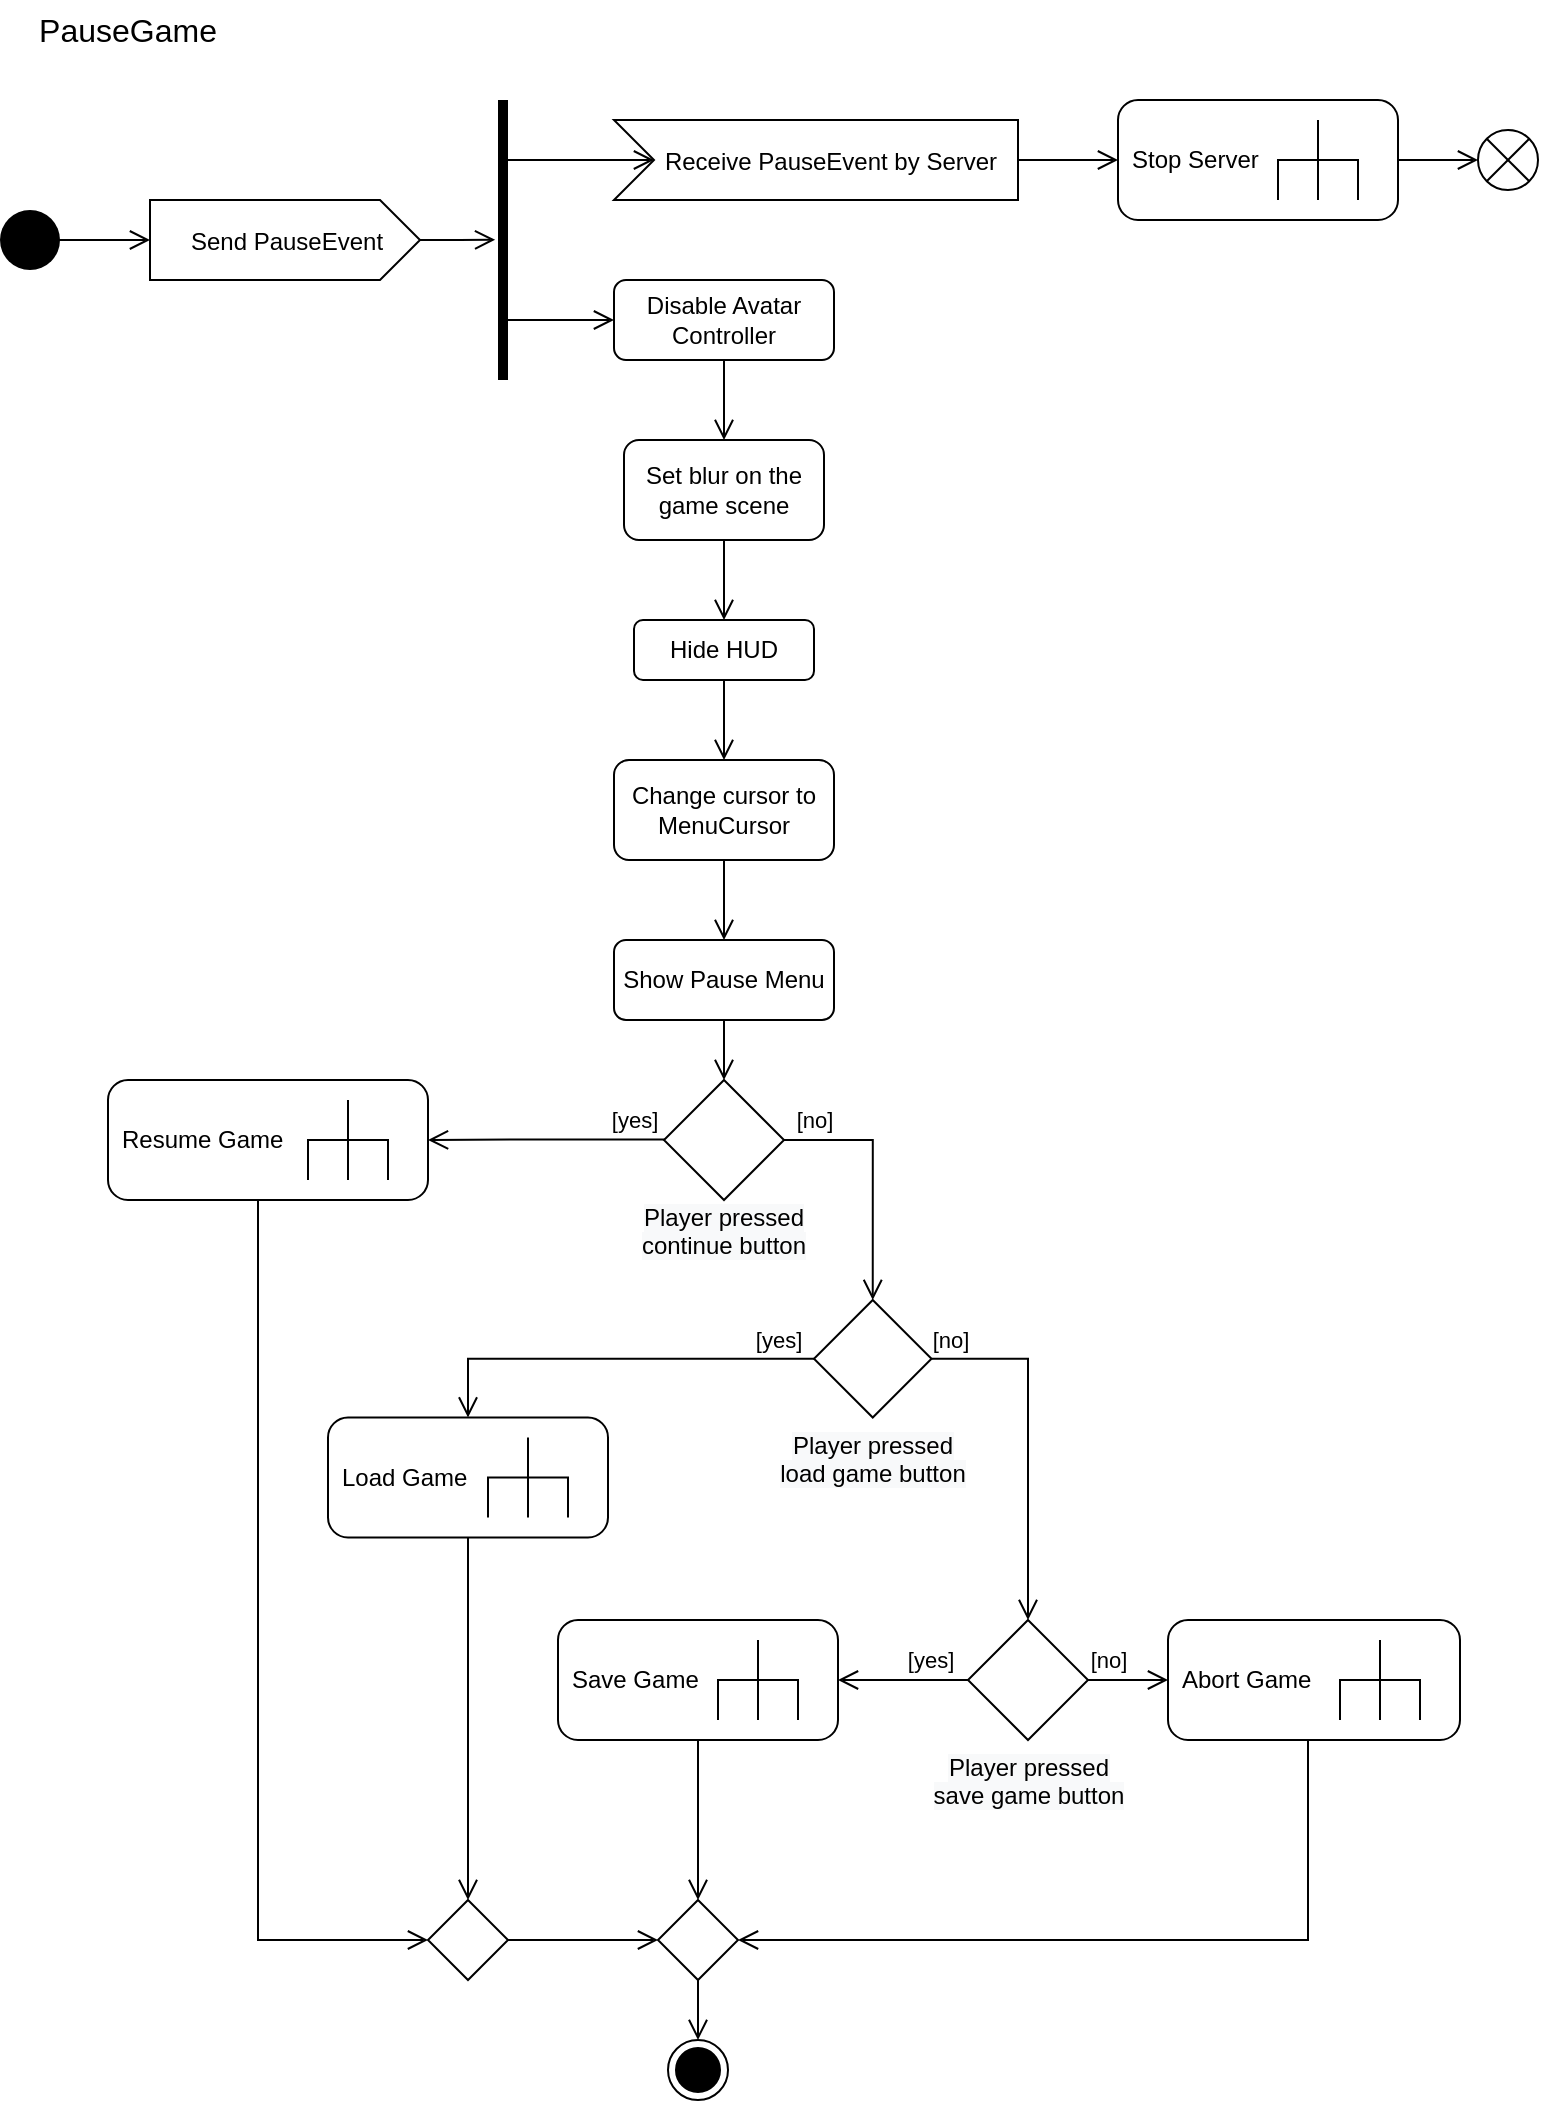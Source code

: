 <mxfile version="18.0.6" type="device"><diagram id="7L_WKZiQpmu-7hvw1VHQ" name="Strona-1"><mxGraphModel dx="1102" dy="685" grid="1" gridSize="10" guides="1" tooltips="1" connect="1" arrows="1" fold="1" page="1" pageScale="1" pageWidth="827" pageHeight="1169" math="0" shadow="0"><root><mxCell id="0"/><mxCell id="1" parent="0"/><mxCell id="Y6zIuKWhau4oJwJ09tNU-2" value="" style="edgeStyle=orthogonalEdgeStyle;html=1;verticalAlign=bottom;endArrow=open;endSize=8;strokeColor=#000000;rounded=0;entryX=0;entryY=0;entryDx=0;entryDy=20;entryPerimeter=0;exitX=1;exitY=0.5;exitDx=0;exitDy=0;" parent="1" source="Y6zIuKWhau4oJwJ09tNU-47" target="Y6zIuKWhau4oJwJ09tNU-77" edge="1"><mxGeometry relative="1" as="geometry"><mxPoint x="171" y="130" as="targetPoint"/><mxPoint x="-29" y="155" as="sourcePoint"/><Array as="points"><mxPoint x="41" y="160"/><mxPoint x="41" y="160"/></Array></mxGeometry></mxCell><mxCell id="jdkBhoqk-R5eBqHIgBB0-13" style="edgeStyle=orthogonalEdgeStyle;rounded=0;orthogonalLoop=1;jettySize=auto;html=1;endArrow=open;endFill=0;endSize=8;" parent="1" source="Y6zIuKWhau4oJwJ09tNU-4" target="Y6zIuKWhau4oJwJ09tNU-6" edge="1"><mxGeometry relative="1" as="geometry"/></mxCell><mxCell id="Y6zIuKWhau4oJwJ09tNU-4" value="Hide HUD" style="rounded=1;whiteSpace=wrap;html=1;strokeColor=#000000;" parent="1" vertex="1"><mxGeometry x="338" y="350" width="90" height="30" as="geometry"/></mxCell><mxCell id="jdkBhoqk-R5eBqHIgBB0-14" style="edgeStyle=orthogonalEdgeStyle;rounded=0;orthogonalLoop=1;jettySize=auto;html=1;entryX=0.5;entryY=0;entryDx=0;entryDy=0;endArrow=open;endFill=0;endSize=8;" parent="1" source="Y6zIuKWhau4oJwJ09tNU-6" target="Y6zIuKWhau4oJwJ09tNU-9" edge="1"><mxGeometry relative="1" as="geometry"/></mxCell><mxCell id="Y6zIuKWhau4oJwJ09tNU-6" value="Change cursor to MenuCursor" style="rounded=1;whiteSpace=wrap;html=1;strokeColor=#000000;" parent="1" vertex="1"><mxGeometry x="328" y="420" width="110" height="50" as="geometry"/></mxCell><mxCell id="jdkBhoqk-R5eBqHIgBB0-12" style="edgeStyle=orthogonalEdgeStyle;rounded=0;orthogonalLoop=1;jettySize=auto;html=1;endArrow=open;endFill=0;endSize=8;" parent="1" source="Y6zIuKWhau4oJwJ09tNU-8" target="Y6zIuKWhau4oJwJ09tNU-4" edge="1"><mxGeometry relative="1" as="geometry"/></mxCell><mxCell id="Y6zIuKWhau4oJwJ09tNU-8" value="Set blur on the game scene" style="rounded=1;whiteSpace=wrap;html=1;strokeColor=#000000;" parent="1" vertex="1"><mxGeometry x="333" y="260" width="100" height="50" as="geometry"/></mxCell><mxCell id="Y6zIuKWhau4oJwJ09tNU-17" style="edgeStyle=orthogonalEdgeStyle;rounded=0;orthogonalLoop=1;jettySize=auto;html=1;entryX=0.5;entryY=0;entryDx=0;entryDy=0;endArrow=open;endFill=0;endSize=8;strokeColor=#000000;" parent="1" source="Y6zIuKWhau4oJwJ09tNU-9" target="jdkBhoqk-R5eBqHIgBB0-15" edge="1"><mxGeometry relative="1" as="geometry"><mxPoint x="358" y="585" as="targetPoint"/></mxGeometry></mxCell><mxCell id="Y6zIuKWhau4oJwJ09tNU-9" value="Show Pause Menu" style="rounded=1;whiteSpace=wrap;html=1;strokeColor=#000000;" parent="1" vertex="1"><mxGeometry x="328" y="510" width="110" height="40" as="geometry"/></mxCell><mxCell id="Y6zIuKWhau4oJwJ09tNU-30" style="edgeStyle=orthogonalEdgeStyle;rounded=0;orthogonalLoop=1;jettySize=auto;html=1;entryX=1;entryY=0.5;entryDx=0;entryDy=0;entryPerimeter=0;endArrow=open;endFill=0;endSize=8;strokeColor=#000000;exitX=0.035;exitY=0.495;exitDx=0;exitDy=0;exitPerimeter=0;" parent="1" source="jdkBhoqk-R5eBqHIgBB0-15" target="Y6zIuKWhau4oJwJ09tNU-26" edge="1"><mxGeometry relative="1" as="geometry"><mxPoint x="333" y="610" as="sourcePoint"/></mxGeometry></mxCell><mxCell id="Y6zIuKWhau4oJwJ09tNU-35" value="[yes]" style="edgeLabel;html=1;align=center;verticalAlign=middle;resizable=0;points=[];" parent="Y6zIuKWhau4oJwJ09tNU-30" vertex="1" connectable="0"><mxGeometry x="-0.1" relative="1" as="geometry"><mxPoint x="37" y="-10" as="offset"/></mxGeometry></mxCell><mxCell id="Y6zIuKWhau4oJwJ09tNU-71" style="edgeStyle=orthogonalEdgeStyle;rounded=0;orthogonalLoop=1;jettySize=auto;html=1;entryX=1;entryY=0.5;entryDx=0;entryDy=0;endArrow=open;endFill=0;endSize=8;strokeColor=#000000;" parent="1" source="Y6zIuKWhau4oJwJ09tNU-25" target="Y6zIuKWhau4oJwJ09tNU-72" edge="1"><mxGeometry relative="1" as="geometry"><Array as="points"><mxPoint x="675" y="1010"/></Array></mxGeometry></mxCell><mxCell id="Y6zIuKWhau4oJwJ09tNU-25" value="&lt;span style=&quot;text-align: center;&quot;&gt;Abort Game&lt;/span&gt;" style="shape=mxgraph.uml25.behaviorAction;html=1;rounded=1;absoluteArcSize=1;arcSize=10;align=left;spacingLeft=5;strokeColor=#000000;" parent="1" vertex="1"><mxGeometry x="605" y="850" width="146" height="60" as="geometry"/></mxCell><mxCell id="Y6zIuKWhau4oJwJ09tNU-70" style="edgeStyle=orthogonalEdgeStyle;rounded=0;orthogonalLoop=1;jettySize=auto;html=1;entryX=0;entryY=0.5;entryDx=0;entryDy=0;endArrow=open;endFill=0;endSize=8;strokeColor=#000000;" parent="1" source="Y6zIuKWhau4oJwJ09tNU-26" target="Y6zIuKWhau4oJwJ09tNU-74" edge="1"><mxGeometry relative="1" as="geometry"><Array as="points"><mxPoint x="150" y="1010"/></Array></mxGeometry></mxCell><mxCell id="Y6zIuKWhau4oJwJ09tNU-26" value="&lt;span style=&quot;text-align: center;&quot;&gt;Resume Game&lt;/span&gt;" style="shape=mxgraph.uml25.behaviorAction;html=1;rounded=1;absoluteArcSize=1;arcSize=10;align=left;spacingLeft=5;strokeColor=#000000;" parent="1" vertex="1"><mxGeometry x="75" y="580" width="160" height="60" as="geometry"/></mxCell><mxCell id="Y6zIuKWhau4oJwJ09tNU-69" style="edgeStyle=orthogonalEdgeStyle;rounded=0;orthogonalLoop=1;jettySize=auto;html=1;entryX=0.5;entryY=0;entryDx=0;entryDy=0;endArrow=open;endFill=0;endSize=8;strokeColor=#000000;" parent="1" source="Y6zIuKWhau4oJwJ09tNU-27" target="Y6zIuKWhau4oJwJ09tNU-74" edge="1"><mxGeometry relative="1" as="geometry"><Array as="points"/></mxGeometry></mxCell><mxCell id="Y6zIuKWhau4oJwJ09tNU-27" value="&lt;span style=&quot;text-align: center;&quot;&gt;Load Game&lt;/span&gt;" style="shape=mxgraph.uml25.behaviorAction;html=1;rounded=1;absoluteArcSize=1;arcSize=10;align=left;spacingLeft=5;strokeColor=#000000;" parent="1" vertex="1"><mxGeometry x="185" y="748.75" width="140" height="60" as="geometry"/></mxCell><mxCell id="Y6zIuKWhau4oJwJ09tNU-37" value="[no]" style="edgeStyle=orthogonalEdgeStyle;rounded=0;orthogonalLoop=1;jettySize=auto;html=1;entryX=0.5;entryY=0;entryDx=0;entryDy=0;endArrow=open;endFill=0;endSize=8;strokeColor=#000000;exitX=1;exitY=0.5;exitDx=0;exitDy=0;" parent="1" source="jdkBhoqk-R5eBqHIgBB0-15" target="Y6zIuKWhau4oJwJ09tNU-36" edge="1"><mxGeometry x="-0.758" y="10" relative="1" as="geometry"><mxPoint as="offset"/><mxPoint x="383" y="610" as="sourcePoint"/></mxGeometry></mxCell><mxCell id="Y6zIuKWhau4oJwJ09tNU-34" value="&lt;span style=&quot;color: rgb(0, 0, 0); font-family: Helvetica; font-size: 12px; font-style: normal; font-variant-ligatures: normal; font-variant-caps: normal; font-weight: 400; letter-spacing: normal; orphans: 2; text-indent: 0px; text-transform: none; widows: 2; word-spacing: 0px; -webkit-text-stroke-width: 0px; background-color: rgb(248, 249, 250); text-decoration-thickness: initial; text-decoration-style: initial; text-decoration-color: initial; float: none; display: inline !important;&quot;&gt;Player pressed continue button&lt;/span&gt;" style="text;whiteSpace=wrap;html=1;align=center;" parent="1" vertex="1"><mxGeometry x="338" y="635" width="90" height="40" as="geometry"/></mxCell><mxCell id="Y6zIuKWhau4oJwJ09tNU-39" value="[yes]" style="edgeStyle=orthogonalEdgeStyle;rounded=0;orthogonalLoop=1;jettySize=auto;html=1;endArrow=open;endFill=0;endSize=8;strokeColor=#000000;" parent="1" source="Y6zIuKWhau4oJwJ09tNU-36" target="Y6zIuKWhau4oJwJ09tNU-27" edge="1"><mxGeometry x="-0.822" y="-9" relative="1" as="geometry"><mxPoint as="offset"/><Array as="points"><mxPoint x="255" y="719"/></Array></mxGeometry></mxCell><mxCell id="Y6zIuKWhau4oJwJ09tNU-40" value="[no]" style="edgeStyle=orthogonalEdgeStyle;rounded=0;orthogonalLoop=1;jettySize=auto;html=1;endArrow=open;endFill=0;endSize=8;strokeColor=#000000;" parent="1" source="Y6zIuKWhau4oJwJ09tNU-36" target="jdkBhoqk-R5eBqHIgBB0-16" edge="1"><mxGeometry x="-0.891" y="9" relative="1" as="geometry"><mxPoint as="offset"/><mxPoint x="561.25" y="897.5" as="targetPoint"/></mxGeometry></mxCell><mxCell id="Y6zIuKWhau4oJwJ09tNU-36" value="" style="rhombus;strokeColor=#000000;" parent="1" vertex="1"><mxGeometry x="428" y="690" width="58.75" height="58.75" as="geometry"/></mxCell><mxCell id="Y6zIuKWhau4oJwJ09tNU-38" value="&lt;span style=&quot;color: rgb(0, 0, 0); font-family: Helvetica; font-size: 12px; font-style: normal; font-variant-ligatures: normal; font-variant-caps: normal; font-weight: 400; letter-spacing: normal; orphans: 2; text-indent: 0px; text-transform: none; widows: 2; word-spacing: 0px; -webkit-text-stroke-width: 0px; background-color: rgb(248, 249, 250); text-decoration-thickness: initial; text-decoration-style: initial; text-decoration-color: initial; float: none; display: inline !important;&quot;&gt;Player pressed load game button&lt;/span&gt;" style="text;whiteSpace=wrap;html=1;align=center;" parent="1" vertex="1"><mxGeometry x="408.12" y="748.75" width="98.5" height="40" as="geometry"/></mxCell><mxCell id="Y6zIuKWhau4oJwJ09tNU-41" value="" style="ellipse;html=1;shape=endState;fillColor=#000000;strokeColor=#000000;direction=east;" parent="1" vertex="1"><mxGeometry x="355" y="1060" width="30" height="30" as="geometry"/></mxCell><mxCell id="Y6zIuKWhau4oJwJ09tNU-47" value="" style="ellipse;fillColor=#000000;strokeColor=none;" parent="1" vertex="1"><mxGeometry x="21" y="145" width="30" height="30" as="geometry"/></mxCell><mxCell id="Y6zIuKWhau4oJwJ09tNU-66" value="[yes]" style="edgeStyle=orthogonalEdgeStyle;rounded=0;orthogonalLoop=1;jettySize=auto;html=1;endArrow=open;endFill=0;endSize=8;strokeColor=#000000;exitX=0;exitY=0.5;exitDx=0;exitDy=0;" parent="1" source="jdkBhoqk-R5eBqHIgBB0-16" target="Y6zIuKWhau4oJwJ09tNU-65" edge="1"><mxGeometry x="-0.407" y="-10" relative="1" as="geometry"><mxPoint as="offset"/><mxPoint x="505" y="888.75" as="sourcePoint"/></mxGeometry></mxCell><mxCell id="Y6zIuKWhau4oJwJ09tNU-67" value="[no]" style="edgeStyle=orthogonalEdgeStyle;rounded=0;orthogonalLoop=1;jettySize=auto;html=1;endArrow=open;endFill=0;endSize=8;strokeColor=#000000;exitX=1;exitY=0.5;exitDx=0;exitDy=0;" parent="1" source="jdkBhoqk-R5eBqHIgBB0-16" target="Y6zIuKWhau4oJwJ09tNU-25" edge="1"><mxGeometry x="-0.5" y="10" relative="1" as="geometry"><mxPoint as="offset"/><mxPoint x="567.5" y="888.75" as="sourcePoint"/></mxGeometry></mxCell><mxCell id="Y6zIuKWhau4oJwJ09tNU-64" value="&lt;span style=&quot;color: rgb(0, 0, 0); font-family: Helvetica; font-size: 12px; font-style: normal; font-variant-ligatures: normal; font-variant-caps: normal; font-weight: 400; letter-spacing: normal; orphans: 2; text-indent: 0px; text-transform: none; widows: 2; word-spacing: 0px; -webkit-text-stroke-width: 0px; background-color: rgb(248, 249, 250); text-decoration-thickness: initial; text-decoration-style: initial; text-decoration-color: initial; float: none; display: inline !important;&quot;&gt;Player pressed save game button&lt;/span&gt;" style="text;whiteSpace=wrap;html=1;align=center;" parent="1" vertex="1"><mxGeometry x="485.75" y="910" width="98.5" height="40" as="geometry"/></mxCell><mxCell id="Y6zIuKWhau4oJwJ09tNU-68" style="edgeStyle=orthogonalEdgeStyle;rounded=0;orthogonalLoop=1;jettySize=auto;html=1;endArrow=open;endFill=0;endSize=8;strokeColor=#000000;entryX=0.5;entryY=0;entryDx=0;entryDy=0;" parent="1" source="Y6zIuKWhau4oJwJ09tNU-65" target="Y6zIuKWhau4oJwJ09tNU-72" edge="1"><mxGeometry relative="1" as="geometry"><mxPoint x="370" y="1000" as="targetPoint"/></mxGeometry></mxCell><mxCell id="Y6zIuKWhau4oJwJ09tNU-65" value="&lt;span style=&quot;text-align: center;&quot;&gt;Save Game&lt;/span&gt;" style="shape=mxgraph.uml25.behaviorAction;html=1;rounded=1;absoluteArcSize=1;arcSize=10;align=left;spacingLeft=5;strokeColor=#000000;" parent="1" vertex="1"><mxGeometry x="300" y="850" width="140" height="60" as="geometry"/></mxCell><mxCell id="Y6zIuKWhau4oJwJ09tNU-76" style="edgeStyle=orthogonalEdgeStyle;rounded=0;orthogonalLoop=1;jettySize=auto;html=1;entryX=0.5;entryY=0;entryDx=0;entryDy=0;endArrow=open;endFill=0;endSize=8;strokeColor=#000000;" parent="1" source="Y6zIuKWhau4oJwJ09tNU-72" target="Y6zIuKWhau4oJwJ09tNU-41" edge="1"><mxGeometry relative="1" as="geometry"/></mxCell><mxCell id="Y6zIuKWhau4oJwJ09tNU-72" value="" style="rhombus;strokeColor=#000000;" parent="1" vertex="1"><mxGeometry x="350" y="990" width="40" height="40" as="geometry"/></mxCell><mxCell id="Y6zIuKWhau4oJwJ09tNU-75" style="edgeStyle=orthogonalEdgeStyle;rounded=0;orthogonalLoop=1;jettySize=auto;html=1;entryX=0;entryY=0.5;entryDx=0;entryDy=0;endArrow=open;endFill=0;endSize=8;strokeColor=#000000;" parent="1" source="Y6zIuKWhau4oJwJ09tNU-74" target="Y6zIuKWhau4oJwJ09tNU-72" edge="1"><mxGeometry relative="1" as="geometry"/></mxCell><mxCell id="Y6zIuKWhau4oJwJ09tNU-74" value="" style="rhombus;strokeColor=#000000;" parent="1" vertex="1"><mxGeometry x="235" y="990" width="40" height="40" as="geometry"/></mxCell><mxCell id="jdkBhoqk-R5eBqHIgBB0-7" style="edgeStyle=orthogonalEdgeStyle;rounded=0;orthogonalLoop=1;jettySize=auto;html=1;entryX=-0.286;entryY=0.499;entryDx=0;entryDy=0;entryPerimeter=0;endArrow=open;endFill=0;endSize=8;" parent="1" source="Y6zIuKWhau4oJwJ09tNU-77" target="jdkBhoqk-R5eBqHIgBB0-1" edge="1"><mxGeometry relative="1" as="geometry"/></mxCell><mxCell id="Y6zIuKWhau4oJwJ09tNU-77" value="&lt;span style=&quot;font-size: 12px;&quot;&gt;Send PauseEvent&lt;/span&gt;" style="html=1;shape=mxgraph.infographic.ribbonSimple;notch1=0;notch2=20;align=center;verticalAlign=middle;fontSize=14;fontStyle=0;fillColor=#FFFFFF;strokeColor=#000000;" parent="1" vertex="1"><mxGeometry x="96" y="140" width="135" height="40" as="geometry"/></mxCell><mxCell id="jdkBhoqk-R5eBqHIgBB0-3" style="edgeStyle=orthogonalEdgeStyle;rounded=0;orthogonalLoop=1;jettySize=auto;html=1;endSize=8;endArrow=open;endFill=0;" parent="1" source="Y6zIuKWhau4oJwJ09tNU-78" target="jdkBhoqk-R5eBqHIgBB0-2" edge="1"><mxGeometry relative="1" as="geometry"/></mxCell><mxCell id="Y6zIuKWhau4oJwJ09tNU-78" value="&lt;span style=&quot;font-size: 12px;&quot;&gt;Receive PauseEvent by Server&lt;/span&gt;" style="html=1;shape=mxgraph.infographic.ribbonSimple;notch1=20;notch2=0;align=center;verticalAlign=middle;fontSize=14;fontStyle=0;fillColor=#FFFFFF;flipH=0;spacingRight=0;spacingLeft=14;strokeColor=#000000;" parent="1" vertex="1"><mxGeometry x="328" y="100" width="202" height="40" as="geometry"/></mxCell><mxCell id="jdkBhoqk-R5eBqHIgBB0-8" style="edgeStyle=orthogonalEdgeStyle;rounded=0;orthogonalLoop=1;jettySize=auto;html=1;entryX=0;entryY=0;entryDx=20;entryDy=20;entryPerimeter=0;endArrow=open;endFill=0;endSize=8;" parent="1" source="jdkBhoqk-R5eBqHIgBB0-1" target="Y6zIuKWhau4oJwJ09tNU-78" edge="1"><mxGeometry relative="1" as="geometry"><Array as="points"><mxPoint x="290" y="120"/><mxPoint x="290" y="120"/></Array></mxGeometry></mxCell><mxCell id="jdkBhoqk-R5eBqHIgBB0-10" style="edgeStyle=orthogonalEdgeStyle;rounded=0;orthogonalLoop=1;jettySize=auto;html=1;entryX=0;entryY=0.5;entryDx=0;entryDy=0;endArrow=open;endFill=0;endSize=8;" parent="1" source="jdkBhoqk-R5eBqHIgBB0-1" target="jdkBhoqk-R5eBqHIgBB0-9" edge="1"><mxGeometry relative="1" as="geometry"><Array as="points"><mxPoint x="290" y="200"/><mxPoint x="290" y="200"/></Array></mxGeometry></mxCell><mxCell id="jdkBhoqk-R5eBqHIgBB0-1" value="" style="html=1;points=[];perimeter=orthogonalPerimeter;fillColor=#000000;strokeColor=none;" parent="1" vertex="1"><mxGeometry x="270" y="90" width="5" height="140" as="geometry"/></mxCell><mxCell id="jdkBhoqk-R5eBqHIgBB0-6" style="edgeStyle=orthogonalEdgeStyle;rounded=0;orthogonalLoop=1;jettySize=auto;html=1;entryX=0;entryY=0.5;entryDx=0;entryDy=0;endArrow=open;endFill=0;endSize=8;" parent="1" source="jdkBhoqk-R5eBqHIgBB0-2" target="jdkBhoqk-R5eBqHIgBB0-4" edge="1"><mxGeometry relative="1" as="geometry"/></mxCell><mxCell id="jdkBhoqk-R5eBqHIgBB0-2" value="Stop Server" style="shape=mxgraph.uml25.behaviorAction;html=1;rounded=1;absoluteArcSize=1;arcSize=10;align=left;spacingLeft=5;" parent="1" vertex="1"><mxGeometry x="580" y="90" width="140" height="60" as="geometry"/></mxCell><mxCell id="jdkBhoqk-R5eBqHIgBB0-4" value="" style="shape=sumEllipse;perimeter=ellipsePerimeter;whiteSpace=wrap;html=1;backgroundOutline=1;" parent="1" vertex="1"><mxGeometry x="760" y="105" width="30" height="30" as="geometry"/></mxCell><mxCell id="jdkBhoqk-R5eBqHIgBB0-11" style="edgeStyle=orthogonalEdgeStyle;rounded=0;orthogonalLoop=1;jettySize=auto;html=1;endArrow=open;endFill=0;endSize=8;" parent="1" source="jdkBhoqk-R5eBqHIgBB0-9" target="Y6zIuKWhau4oJwJ09tNU-8" edge="1"><mxGeometry relative="1" as="geometry"/></mxCell><mxCell id="jdkBhoqk-R5eBqHIgBB0-9" value="Disable Avatar Controller" style="rounded=1;whiteSpace=wrap;html=1;strokeColor=#000000;" parent="1" vertex="1"><mxGeometry x="328" y="180" width="110" height="40" as="geometry"/></mxCell><mxCell id="jdkBhoqk-R5eBqHIgBB0-15" value="" style="rhombus;" parent="1" vertex="1"><mxGeometry x="353" y="580" width="60" height="60" as="geometry"/></mxCell><mxCell id="jdkBhoqk-R5eBqHIgBB0-16" value="" style="rhombus;" parent="1" vertex="1"><mxGeometry x="505" y="850" width="60" height="60" as="geometry"/></mxCell><mxCell id="Tq-w5KTpUdk_fiqYdKjH-1" value="PauseGame" style="text;html=1;strokeColor=none;fillColor=none;align=center;verticalAlign=middle;whiteSpace=wrap;rounded=0;fontSize=16;" vertex="1" parent="1"><mxGeometry x="40" y="40" width="90" height="30" as="geometry"/></mxCell></root></mxGraphModel></diagram></mxfile>